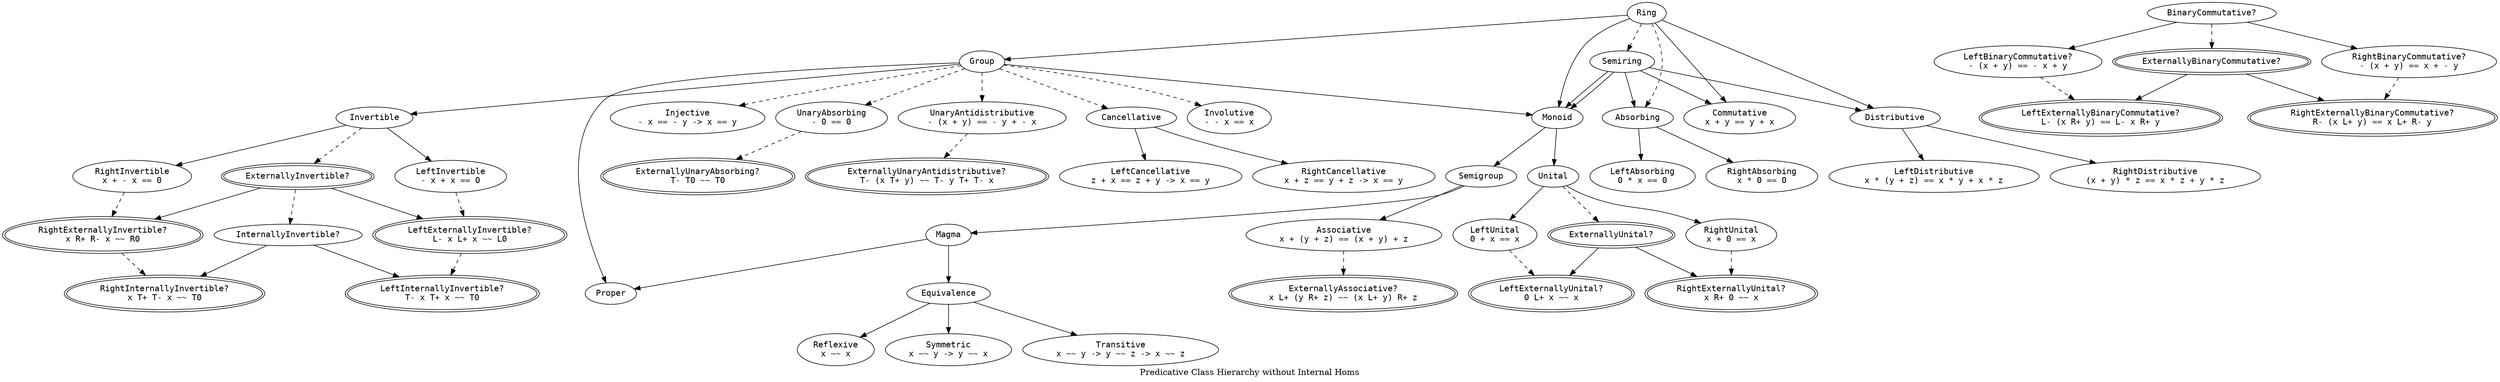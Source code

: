 digraph Is {
  label = "Predicative Class Hierarchy without Internal Homs"

  node [fontname = monospace]

  Proper [label = "Proper"]
  Refl [label = "Reflexive\nx ~~ x"]
  Sym [label = "Symmetric\nx ~~ y -> y ~~ x"]
  Trans [label = "Transitive\nx ~~ y -> y ~~ z -> x ~~ z"]

  subgraph ManySort {
    label = "ManySortedly"

    node [peripheries = 2]

    ExtAssoc [label = "ExternallyAssociative?\nx L+ (y R+ z) ~~ (x L+ y) R+ z"]
    ExtBinComm [label = "ExternallyBinaryCommutative?"]
    ExtInv [label = "ExternallyInvertible?"]
    ExtUnAbsorb [label = "ExternallyUnaryAbsorbing?\nT- T0 ~~ T0"]
    ExtUnAntidstr [label = "ExternallyUnaryAntidistributive?\nT- (x T+ y) ~~ T- y T+ T- x"]
    ExtUnl [label = "ExternallyUnital?"]
    LExtBinComm [label = "LeftExternallyBinaryCommutative?\nL- (x R+ y) == L- x R+ y"]
    LExtInv [label = "LeftExternallyInvertible?\nL- x L+ x ~~ L0"]
    LExtUnl [label = "LeftExternallyUnital?\n0 L+ x ~~ x"]
    LIntInv [label = "LeftInternallyInvertible?\nT- x T+ x ~~ T0"]
    RExtBinComm [label = "RightExternallyBinaryCommutative?\nR- (x L+ y) == x L+ R- y"]
    RExtInv [label = "RightExternallyInvertible?\nx R+ R- x ~~ R0"]
    RExtUnl [label = "RightExternallyUnital?\nx R+ 0 ~~ x"]
    RIntInv [label = "RightInternallyInvertible?\nx T+ T- x ~~ T0"]
  }

  subgraph OneSort {
    label = "OneSortedly"

    Absorb [label = "Absorbing"]
    Assoc [label = "Associative\nx + (y + z) == (x + y) + z"]
    BinComm [label = "BinaryCommutative?"]
    Cancel [label = "Cancellative"]
    Comm [label = "Commutative\nx + y == y + x"]
    Distr [label = "Distributive"]
    Eq [label = "Equivalence"]
    Grp [label = "Group"]
    Inj [label = "Injective\n- x == - y -> x == y"]
    IntInv [label = "InternallyInvertible?"]
    Inv [label = "Invertible"]
    Invol [label = "Involutive\n- - x == x"]
    LAbsorb [label = "LeftAbsorbing\n0 * x == 0"]
    LBinComm [label = "LeftBinaryCommutative?\n- (x + y) == - x + y"]
    LCancel [label = "LeftCancellative\nz + x == z + y -> x == y"]
    LDistr [label = "LeftDistributive\nx * (y + z) == x * y + x * z"]
    LInv [label = "LeftInvertible\n- x + x == 0"]
    LUnl [label = "LeftUnital\n0 + x == x"]
    Mag [label = "Magma"]
    Mon [label = "Monoid"]
    RAbsorb [label = "RightAbsorbing\nx * 0 == 0"]
    RBinComm [label = "RightBinaryCommutative?\n- (x + y) == x + - y"]
    RCancel [label = "RightCancellative\nx + z == y + z -> x == y"]
    RDistr [label = "RightDistributive\n(x + y) * z == x * z + y * z"]
    RInv [label = "RightInvertible\nx + - x == 0"]
    RUnl [label = "RightUnital\nx + 0 == x"]
    Ring [label = "Ring"]
    Sgrp [label = "Semigroup"]
    Sring [label = "Semiring"]
    UnAbsorb [label = "UnaryAbsorbing\n- 0 == 0"]
    UnAntidistr [label = "UnaryAntidistributive\n- (x + y) == - y + - x"]
    Unl [label = "Unital"]
  }

  edge [style = solid]

  Absorb -> LAbsorb
  Absorb -> RAbsorb
  BinComm -> LBinComm
  BinComm -> RBinComm
  Cancel -> LCancel
  Cancel -> RCancel
  Distr -> LDistr
  Distr -> RDistr
  Eq -> Refl
  Eq -> Sym
  Eq -> Trans
  ExtBinComm -> LExtBinComm
  ExtBinComm -> RExtBinComm
  ExtInv -> LExtInv
  ExtInv -> RExtInv
  ExtUnl -> LExtUnl
  ExtUnl -> RExtUnl
  Grp -> Inv
  Grp -> Mon
  Grp -> Proper
  IntInv -> LIntInv
  IntInv -> RIntInv
  Inv -> LInv
  Inv -> RInv
  Mag -> Eq
  Mag -> Proper
  Mon -> Sgrp
  Mon -> Unl
  Sgrp -> Assoc
  Sgrp -> Mag
  Unl -> LUnl
  Unl -> RUnl

  Sring -> Absorb
  Ring -> Comm
  Sring -> Comm
  Ring -> Distr
  Sring -> Distr
  Ring -> Grp
  Ring -> Mon
  Sring -> Mon
  Sring -> Mon

  edge [style = dashed]

  UnAbsorb -> ExtUnAbsorb
  UnAntidistr -> ExtUnAntidstr
  Assoc -> ExtAssoc
  BinComm -> ExtBinComm
  ExtInv -> IntInv
  Grp -> UnAbsorb
  Grp -> UnAntidistr
  Grp -> Cancel
  Grp -> Inj
  Grp -> Invol
  Inv -> ExtInv
  LBinComm -> LExtBinComm
  LExtInv -> LIntInv
  LInv -> LExtInv
  LUnl -> LExtUnl
  RBinComm -> RExtBinComm
  RExtInv -> RIntInv
  RInv -> RExtInv
  RUnl -> RExtUnl
  Unl -> ExtUnl

  Ring -> Absorb
  Ring -> Sring
}
